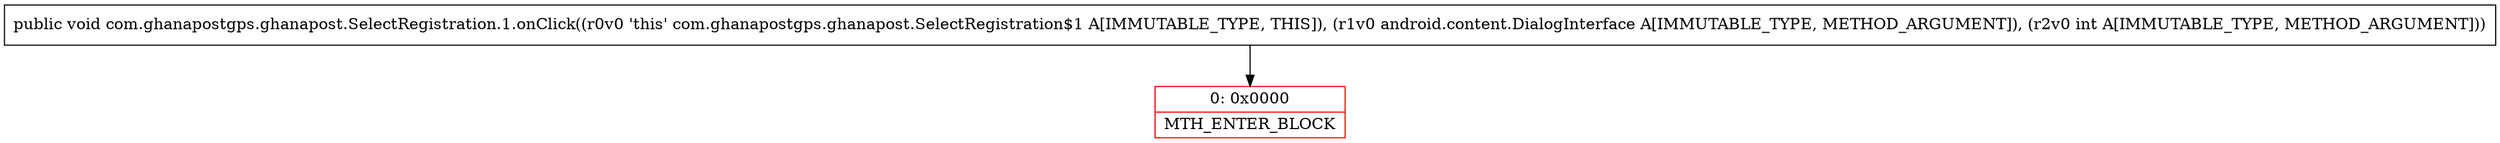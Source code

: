 digraph "CFG forcom.ghanapostgps.ghanapost.SelectRegistration.1.onClick(Landroid\/content\/DialogInterface;I)V" {
subgraph cluster_Region_108663435 {
label = "R(0)";
node [shape=record,color=blue];
}
Node_0 [shape=record,color=red,label="{0\:\ 0x0000|MTH_ENTER_BLOCK\l}"];
MethodNode[shape=record,label="{public void com.ghanapostgps.ghanapost.SelectRegistration.1.onClick((r0v0 'this' com.ghanapostgps.ghanapost.SelectRegistration$1 A[IMMUTABLE_TYPE, THIS]), (r1v0 android.content.DialogInterface A[IMMUTABLE_TYPE, METHOD_ARGUMENT]), (r2v0 int A[IMMUTABLE_TYPE, METHOD_ARGUMENT])) }"];
MethodNode -> Node_0;
}

